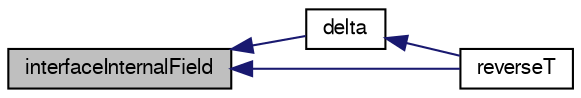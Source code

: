 digraph "interfaceInternalField"
{
  bgcolor="transparent";
  edge [fontname="FreeSans",fontsize="10",labelfontname="FreeSans",labelfontsize="10"];
  node [fontname="FreeSans",fontsize="10",shape=record];
  rankdir="LR";
  Node237 [label="interfaceInternalField",height=0.2,width=0.4,color="black", fillcolor="grey75", style="filled", fontcolor="black"];
  Node237 -> Node238 [dir="back",color="midnightblue",fontsize="10",style="solid",fontname="FreeSans"];
  Node238 [label="delta",height=0.2,width=0.4,color="black",URL="$a22826.html#a8c83ba56d8c5964b15844718d953be71",tooltip="Return delta (P to N) vectors across coupled patch. "];
  Node238 -> Node239 [dir="back",color="midnightblue",fontsize="10",style="solid",fontname="FreeSans"];
  Node239 [label="reverseT",height=0.2,width=0.4,color="black",URL="$a22826.html#a3b6ef41753c72a78fb451b2a4327c899",tooltip="Return neighbour-cell transformation tensor. "];
  Node237 -> Node239 [dir="back",color="midnightblue",fontsize="10",style="solid",fontname="FreeSans"];
}
